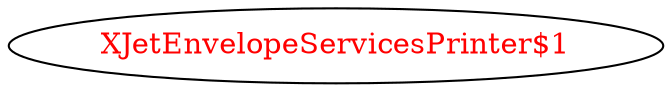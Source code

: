 digraph dependencyGraph {
 concentrate=true;
 ranksep="2.0";
 rankdir="LR"; 
 splines="ortho";
"XJetEnvelopeServicesPrinter$1" [fontcolor="red"];
}